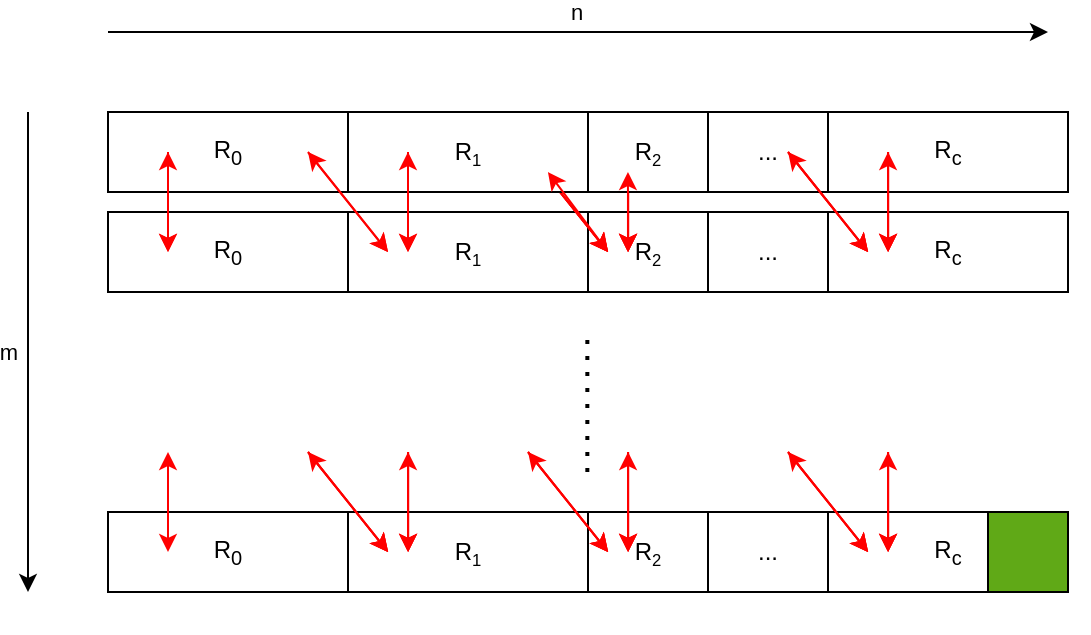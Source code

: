 <mxfile>
    <diagram id="UZxZqopQTgRb-7Qyk5cH" name="Page-1">
        <mxGraphModel dx="802" dy="560" grid="1" gridSize="10" guides="1" tooltips="1" connect="1" arrows="1" fold="1" page="1" pageScale="1" pageWidth="850" pageHeight="1100" background="#ffffff" math="0" shadow="0">
            <root>
                <mxCell id="0"/>
                <mxCell id="1" parent="0"/>
                <mxCell id="2" value="" style="group" parent="1" vertex="1" connectable="0">
                    <mxGeometry x="240" y="290" width="480" height="40" as="geometry"/>
                </mxCell>
                <mxCell id="3" value="R&lt;sub&gt;0&lt;/sub&gt;" style="rounded=0;whiteSpace=wrap;html=1;" parent="2" vertex="1">
                    <mxGeometry width="120" height="40" as="geometry"/>
                </mxCell>
                <mxCell id="4" value="R&lt;span style=&quot;font-size: 10px;&quot;&gt;&lt;sub&gt;1&lt;/sub&gt;&lt;/span&gt;" style="rounded=0;whiteSpace=wrap;html=1;" parent="2" vertex="1">
                    <mxGeometry x="120" width="120" height="40" as="geometry"/>
                </mxCell>
                <mxCell id="5" value="..." style="rounded=0;whiteSpace=wrap;html=1;" parent="2" vertex="1">
                    <mxGeometry x="300" width="60" height="40" as="geometry"/>
                </mxCell>
                <mxCell id="6" value="R&lt;sub&gt;c&lt;/sub&gt;" style="rounded=0;whiteSpace=wrap;html=1;" parent="2" vertex="1">
                    <mxGeometry x="360" width="120" height="40" as="geometry"/>
                </mxCell>
                <mxCell id="46" value="R&lt;span style=&quot;font-size: 10px;&quot;&gt;&lt;sub&gt;2&lt;/sub&gt;&lt;/span&gt;" style="rounded=0;whiteSpace=wrap;html=1;" parent="2" vertex="1">
                    <mxGeometry x="240" width="60" height="40" as="geometry"/>
                </mxCell>
                <mxCell id="55" value="" style="endArrow=classic;html=1;fillColor=#a20025;strokeColor=#FF0000;entryX=0.167;entryY=0.5;entryDx=0;entryDy=0;entryPerimeter=0;exitX=0.833;exitY=0.5;exitDx=0;exitDy=0;exitPerimeter=0;" parent="2" edge="1">
                    <mxGeometry width="50" height="50" relative="1" as="geometry">
                        <mxPoint x="210.0" y="-30" as="sourcePoint"/>
                        <mxPoint x="250.08" y="20" as="targetPoint"/>
                    </mxGeometry>
                </mxCell>
                <mxCell id="56" value="" style="endArrow=classic;html=1;fillColor=#a20025;strokeColor=#FF0000;entryX=0.25;entryY=0.5;entryDx=0;entryDy=0;entryPerimeter=0;exitX=0.25;exitY=0.5;exitDx=0;exitDy=0;exitPerimeter=0;" parent="2" edge="1">
                    <mxGeometry width="50" height="50" relative="1" as="geometry">
                        <mxPoint x="260.04" y="-30" as="sourcePoint"/>
                        <mxPoint x="260.04" y="20" as="targetPoint"/>
                        <Array as="points"/>
                    </mxGeometry>
                </mxCell>
                <mxCell id="57" value="" style="endArrow=classic;startArrow=classic;html=1;strokeColor=#FF0000;exitX=0.833;exitY=0.5;exitDx=0;exitDy=0;exitPerimeter=0;" parent="2" edge="1">
                    <mxGeometry width="50" height="50" relative="1" as="geometry">
                        <mxPoint x="210.0" y="-30" as="sourcePoint"/>
                        <mxPoint x="250.04" y="20" as="targetPoint"/>
                    </mxGeometry>
                </mxCell>
                <mxCell id="58" value="" style="endArrow=classic;startArrow=classic;html=1;strokeColor=#FF0000;exitX=0.25;exitY=0.5;exitDx=0;exitDy=0;exitPerimeter=0;entryX=0.25;entryY=0.5;entryDx=0;entryDy=0;entryPerimeter=0;" parent="2" edge="1">
                    <mxGeometry width="50" height="50" relative="1" as="geometry">
                        <mxPoint x="260.04" y="-30" as="sourcePoint"/>
                        <mxPoint x="260.04" y="20" as="targetPoint"/>
                    </mxGeometry>
                </mxCell>
                <mxCell id="76" value="" style="endArrow=classic;startArrow=classic;html=1;strokeColor=#FF0000;exitX=0.833;exitY=0.5;exitDx=0;exitDy=0;exitPerimeter=0;" parent="2" edge="1">
                    <mxGeometry width="50" height="50" relative="1" as="geometry">
                        <mxPoint x="210.0" y="-30" as="sourcePoint"/>
                        <mxPoint x="250.04" y="20" as="targetPoint"/>
                    </mxGeometry>
                </mxCell>
                <mxCell id="77" value="" style="endArrow=classic;startArrow=classic;html=1;strokeColor=#FF0000;exitX=0.25;exitY=0.5;exitDx=0;exitDy=0;exitPerimeter=0;entryX=0.25;entryY=0.5;entryDx=0;entryDy=0;entryPerimeter=0;" parent="2" edge="1">
                    <mxGeometry width="50" height="50" relative="1" as="geometry">
                        <mxPoint x="260.04" y="-30" as="sourcePoint"/>
                        <mxPoint x="260.04" y="20" as="targetPoint"/>
                    </mxGeometry>
                </mxCell>
                <mxCell id="18" value="" style="group" parent="1" vertex="1" connectable="0">
                    <mxGeometry x="240" y="240" width="480" height="40" as="geometry"/>
                </mxCell>
                <mxCell id="20" value="R&lt;span style=&quot;font-size: 10px;&quot;&gt;&lt;sub&gt;1&lt;/sub&gt;&lt;/span&gt;" style="rounded=0;whiteSpace=wrap;html=1;" parent="18" vertex="1">
                    <mxGeometry x="120" width="120" height="40" as="geometry"/>
                </mxCell>
                <mxCell id="47" value="R&lt;span style=&quot;font-size: 10px;&quot;&gt;&lt;sub&gt;2&lt;/sub&gt;&lt;/span&gt;" style="rounded=0;whiteSpace=wrap;html=1;" parent="18" vertex="1">
                    <mxGeometry x="240" width="60" height="40" as="geometry"/>
                </mxCell>
                <mxCell id="19" value="R&lt;sub&gt;0&lt;/sub&gt;" style="rounded=0;whiteSpace=wrap;html=1;" parent="18" vertex="1">
                    <mxGeometry width="120" height="40" as="geometry"/>
                </mxCell>
                <mxCell id="21" value="..." style="rounded=0;whiteSpace=wrap;html=1;" parent="18" vertex="1">
                    <mxGeometry x="300" width="60" height="40" as="geometry"/>
                </mxCell>
                <mxCell id="22" value="R&lt;sub&gt;c&lt;/sub&gt;" style="rounded=0;whiteSpace=wrap;html=1;" parent="18" vertex="1">
                    <mxGeometry x="360" width="120" height="40" as="geometry"/>
                </mxCell>
                <mxCell id="33" value="" style="endArrow=classic;html=1;fillColor=#a20025;strokeColor=#FF0000;entryX=0.167;entryY=0.5;entryDx=0;entryDy=0;entryPerimeter=0;exitX=0.833;exitY=0.5;exitDx=0;exitDy=0;exitPerimeter=0;" parent="18" edge="1">
                    <mxGeometry width="50" height="50" relative="1" as="geometry">
                        <mxPoint x="340" y="20" as="sourcePoint"/>
                        <mxPoint x="380.08" y="70" as="targetPoint"/>
                    </mxGeometry>
                </mxCell>
                <mxCell id="34" value="" style="endArrow=classic;html=1;fillColor=#a20025;strokeColor=#FF0000;entryX=0.25;entryY=0.5;entryDx=0;entryDy=0;entryPerimeter=0;exitX=0.25;exitY=0.5;exitDx=0;exitDy=0;exitPerimeter=0;" parent="18" edge="1">
                    <mxGeometry width="50" height="50" relative="1" as="geometry">
                        <mxPoint x="390.04" y="20" as="sourcePoint"/>
                        <mxPoint x="390.04" y="70" as="targetPoint"/>
                        <Array as="points"/>
                    </mxGeometry>
                </mxCell>
                <mxCell id="59" value="" style="endArrow=classic;html=1;fillColor=#a20025;strokeColor=#FF0000;entryX=0.167;entryY=0.5;entryDx=0;entryDy=0;entryPerimeter=0;exitX=0.833;exitY=0.5;exitDx=0;exitDy=0;exitPerimeter=0;" parent="18" edge="1">
                    <mxGeometry width="50" height="50" relative="1" as="geometry">
                        <mxPoint x="340" y="20" as="sourcePoint"/>
                        <mxPoint x="380.08" y="70" as="targetPoint"/>
                    </mxGeometry>
                </mxCell>
                <mxCell id="60" value="" style="endArrow=classic;html=1;fillColor=#a20025;strokeColor=#FF0000;entryX=0.25;entryY=0.5;entryDx=0;entryDy=0;entryPerimeter=0;exitX=0.25;exitY=0.5;exitDx=0;exitDy=0;exitPerimeter=0;" parent="18" edge="1">
                    <mxGeometry width="50" height="50" relative="1" as="geometry">
                        <mxPoint x="390.04" y="20" as="sourcePoint"/>
                        <mxPoint x="390.04" y="70" as="targetPoint"/>
                        <Array as="points"/>
                    </mxGeometry>
                </mxCell>
                <mxCell id="61" value="" style="endArrow=classic;startArrow=classic;html=1;strokeColor=#FF0000;exitX=0.833;exitY=0.5;exitDx=0;exitDy=0;exitPerimeter=0;" parent="18" edge="1">
                    <mxGeometry width="50" height="50" relative="1" as="geometry">
                        <mxPoint x="340" y="20" as="sourcePoint"/>
                        <mxPoint x="380.04" y="70" as="targetPoint"/>
                    </mxGeometry>
                </mxCell>
                <mxCell id="62" value="" style="endArrow=classic;startArrow=classic;html=1;strokeColor=#FF0000;exitX=0.25;exitY=0.5;exitDx=0;exitDy=0;exitPerimeter=0;entryX=0.25;entryY=0.5;entryDx=0;entryDy=0;entryPerimeter=0;" parent="18" edge="1">
                    <mxGeometry width="50" height="50" relative="1" as="geometry">
                        <mxPoint x="390.04" y="20" as="sourcePoint"/>
                        <mxPoint x="390.04" y="70" as="targetPoint"/>
                    </mxGeometry>
                </mxCell>
                <mxCell id="7" value="" style="group" parent="1" vertex="1" connectable="0">
                    <mxGeometry x="240" y="440" width="490" height="60" as="geometry"/>
                </mxCell>
                <mxCell id="8" value="R&lt;sub&gt;0&lt;/sub&gt;" style="rounded=0;whiteSpace=wrap;html=1;" parent="7" vertex="1">
                    <mxGeometry width="120" height="40" as="geometry"/>
                </mxCell>
                <mxCell id="9" value="R&lt;span style=&quot;font-size: 10px;&quot;&gt;&lt;sub&gt;1&lt;/sub&gt;&lt;/span&gt;" style="rounded=0;whiteSpace=wrap;html=1;" parent="7" vertex="1">
                    <mxGeometry x="120" width="120" height="40" as="geometry"/>
                </mxCell>
                <mxCell id="10" value="..." style="rounded=0;whiteSpace=wrap;html=1;" parent="7" vertex="1">
                    <mxGeometry x="300" width="60" height="40" as="geometry"/>
                </mxCell>
                <mxCell id="11" value="" style="rounded=0;whiteSpace=wrap;html=1;fillColor=#60a917;fontColor=#ffffff;strokeColor=#2D7600;" parent="7" vertex="1">
                    <mxGeometry x="450" width="30" height="40" as="geometry"/>
                </mxCell>
                <mxCell id="12" value="R&lt;sub&gt;c&lt;/sub&gt;" style="rounded=0;whiteSpace=wrap;html=1;" parent="7" vertex="1">
                    <mxGeometry x="360" width="120" height="40" as="geometry"/>
                </mxCell>
                <mxCell id="13" value="" style="rounded=0;whiteSpace=wrap;html=1;fillColor=#60a917;fontColor=#ffffff;strokeColor=#000000;" parent="7" vertex="1">
                    <mxGeometry x="440" width="40" height="40" as="geometry"/>
                </mxCell>
                <mxCell id="35" value="" style="endArrow=classic;html=1;fillColor=#a20025;strokeColor=#FF0000;entryX=0.167;entryY=0.5;entryDx=0;entryDy=0;entryPerimeter=0;exitX=0.833;exitY=0.5;exitDx=0;exitDy=0;exitPerimeter=0;" parent="7" edge="1">
                    <mxGeometry width="50" height="50" relative="1" as="geometry">
                        <mxPoint x="100.0" y="-30" as="sourcePoint"/>
                        <mxPoint x="140.08" y="20" as="targetPoint"/>
                    </mxGeometry>
                </mxCell>
                <mxCell id="36" value="" style="endArrow=classic;html=1;fillColor=#a20025;strokeColor=#FF0000;entryX=0.25;entryY=0.5;entryDx=0;entryDy=0;entryPerimeter=0;exitX=0.25;exitY=0.5;exitDx=0;exitDy=0;exitPerimeter=0;" parent="7" edge="1">
                    <mxGeometry width="50" height="50" relative="1" as="geometry">
                        <mxPoint x="150.04" y="-30" as="sourcePoint"/>
                        <mxPoint x="150.04" y="20" as="targetPoint"/>
                        <Array as="points"/>
                    </mxGeometry>
                </mxCell>
                <mxCell id="37" value="" style="endArrow=classic;html=1;fillColor=#a20025;strokeColor=#FF0000;entryX=0.167;entryY=0.5;entryDx=0;entryDy=0;entryPerimeter=0;exitX=0.833;exitY=0.5;exitDx=0;exitDy=0;exitPerimeter=0;" parent="7" edge="1">
                    <mxGeometry width="50" height="50" relative="1" as="geometry">
                        <mxPoint x="340" y="-30" as="sourcePoint"/>
                        <mxPoint x="380.08" y="20" as="targetPoint"/>
                    </mxGeometry>
                </mxCell>
                <mxCell id="38" value="" style="endArrow=classic;html=1;fillColor=#a20025;strokeColor=#FF0000;entryX=0.25;entryY=0.5;entryDx=0;entryDy=0;entryPerimeter=0;exitX=0.25;exitY=0.5;exitDx=0;exitDy=0;exitPerimeter=0;" parent="7" edge="1">
                    <mxGeometry width="50" height="50" relative="1" as="geometry">
                        <mxPoint x="390.04" y="-30" as="sourcePoint"/>
                        <mxPoint x="390.04" y="20" as="targetPoint"/>
                        <Array as="points"/>
                    </mxGeometry>
                </mxCell>
                <mxCell id="48" value="R&lt;span style=&quot;font-size: 10px;&quot;&gt;&lt;sub&gt;2&lt;/sub&gt;&lt;/span&gt;" style="rounded=0;whiteSpace=wrap;html=1;" parent="7" vertex="1">
                    <mxGeometry x="240" width="60" height="40" as="geometry"/>
                </mxCell>
                <mxCell id="63" value="" style="endArrow=classic;html=1;fillColor=#a20025;strokeColor=#FF0000;entryX=0.167;entryY=0.5;entryDx=0;entryDy=0;entryPerimeter=0;exitX=0.833;exitY=0.5;exitDx=0;exitDy=0;exitPerimeter=0;" parent="7" edge="1">
                    <mxGeometry width="50" height="50" relative="1" as="geometry">
                        <mxPoint x="210.0" y="-30" as="sourcePoint"/>
                        <mxPoint x="250.08" y="20" as="targetPoint"/>
                    </mxGeometry>
                </mxCell>
                <mxCell id="64" value="" style="endArrow=classic;html=1;fillColor=#a20025;strokeColor=#FF0000;entryX=0.25;entryY=0.5;entryDx=0;entryDy=0;entryPerimeter=0;exitX=0.25;exitY=0.5;exitDx=0;exitDy=0;exitPerimeter=0;" parent="7" edge="1">
                    <mxGeometry width="50" height="50" relative="1" as="geometry">
                        <mxPoint x="260.04" y="-30" as="sourcePoint"/>
                        <mxPoint x="260.04" y="20" as="targetPoint"/>
                        <Array as="points"/>
                    </mxGeometry>
                </mxCell>
                <mxCell id="65" value="" style="endArrow=classic;startArrow=classic;html=1;strokeColor=#FF0000;exitX=0.833;exitY=0.5;exitDx=0;exitDy=0;exitPerimeter=0;" parent="7" edge="1">
                    <mxGeometry width="50" height="50" relative="1" as="geometry">
                        <mxPoint x="210.0" y="-30" as="sourcePoint"/>
                        <mxPoint x="250.04" y="20" as="targetPoint"/>
                    </mxGeometry>
                </mxCell>
                <mxCell id="66" value="" style="endArrow=classic;startArrow=classic;html=1;strokeColor=#FF0000;exitX=0.25;exitY=0.5;exitDx=0;exitDy=0;exitPerimeter=0;entryX=0.25;entryY=0.5;entryDx=0;entryDy=0;entryPerimeter=0;" parent="7" edge="1">
                    <mxGeometry width="50" height="50" relative="1" as="geometry">
                        <mxPoint x="260.04" y="-30" as="sourcePoint"/>
                        <mxPoint x="260.04" y="20" as="targetPoint"/>
                    </mxGeometry>
                </mxCell>
                <mxCell id="67" value="" style="endArrow=classic;html=1;fillColor=#a20025;strokeColor=#FF0000;entryX=0.167;entryY=0.5;entryDx=0;entryDy=0;entryPerimeter=0;exitX=0.833;exitY=0.5;exitDx=0;exitDy=0;exitPerimeter=0;" parent="7" edge="1">
                    <mxGeometry width="50" height="50" relative="1" as="geometry">
                        <mxPoint x="340" y="-30" as="sourcePoint"/>
                        <mxPoint x="380.08" y="20" as="targetPoint"/>
                    </mxGeometry>
                </mxCell>
                <mxCell id="68" value="" style="endArrow=classic;html=1;fillColor=#a20025;strokeColor=#FF0000;entryX=0.25;entryY=0.5;entryDx=0;entryDy=0;entryPerimeter=0;exitX=0.25;exitY=0.5;exitDx=0;exitDy=0;exitPerimeter=0;" parent="7" edge="1">
                    <mxGeometry width="50" height="50" relative="1" as="geometry">
                        <mxPoint x="390.04" y="-30" as="sourcePoint"/>
                        <mxPoint x="390.04" y="20" as="targetPoint"/>
                        <Array as="points"/>
                    </mxGeometry>
                </mxCell>
                <mxCell id="69" value="" style="endArrow=classic;startArrow=classic;html=1;strokeColor=#FF0000;exitX=0.833;exitY=0.5;exitDx=0;exitDy=0;exitPerimeter=0;" parent="7" edge="1">
                    <mxGeometry width="50" height="50" relative="1" as="geometry">
                        <mxPoint x="340" y="-30" as="sourcePoint"/>
                        <mxPoint x="380.04" y="20" as="targetPoint"/>
                    </mxGeometry>
                </mxCell>
                <mxCell id="70" value="" style="endArrow=classic;startArrow=classic;html=1;strokeColor=#FF0000;exitX=0.25;exitY=0.5;exitDx=0;exitDy=0;exitPerimeter=0;entryX=0.25;entryY=0.5;entryDx=0;entryDy=0;entryPerimeter=0;" parent="7" edge="1">
                    <mxGeometry width="50" height="50" relative="1" as="geometry">
                        <mxPoint x="390.04" y="-30" as="sourcePoint"/>
                        <mxPoint x="390.04" y="20" as="targetPoint"/>
                    </mxGeometry>
                </mxCell>
                <mxCell id="71" value="" style="endArrow=classic;html=1;fillColor=#a20025;strokeColor=#FF0000;entryX=0.167;entryY=0.5;entryDx=0;entryDy=0;entryPerimeter=0;exitX=0.833;exitY=0.5;exitDx=0;exitDy=0;exitPerimeter=0;" parent="7" edge="1">
                    <mxGeometry width="50" height="50" relative="1" as="geometry">
                        <mxPoint x="100.0" y="-30" as="sourcePoint"/>
                        <mxPoint x="140.08" y="20" as="targetPoint"/>
                    </mxGeometry>
                </mxCell>
                <mxCell id="72" value="" style="endArrow=classic;html=1;fillColor=#a20025;strokeColor=#FF0000;entryX=0.25;entryY=0.5;entryDx=0;entryDy=0;entryPerimeter=0;exitX=0.25;exitY=0.5;exitDx=0;exitDy=0;exitPerimeter=0;" parent="7" edge="1">
                    <mxGeometry width="50" height="50" relative="1" as="geometry">
                        <mxPoint x="150.04" y="-30" as="sourcePoint"/>
                        <mxPoint x="150.04" y="20" as="targetPoint"/>
                        <Array as="points"/>
                    </mxGeometry>
                </mxCell>
                <mxCell id="73" value="" style="endArrow=classic;startArrow=classic;html=1;strokeColor=#FF0000;exitX=0.833;exitY=0.5;exitDx=0;exitDy=0;exitPerimeter=0;" parent="7" edge="1">
                    <mxGeometry width="50" height="50" relative="1" as="geometry">
                        <mxPoint x="100.0" y="-30" as="sourcePoint"/>
                        <mxPoint x="140.04" y="20" as="targetPoint"/>
                    </mxGeometry>
                </mxCell>
                <mxCell id="74" value="" style="endArrow=classic;startArrow=classic;html=1;strokeColor=#FF0000;exitX=0.25;exitY=0.5;exitDx=0;exitDy=0;exitPerimeter=0;entryX=0.25;entryY=0.5;entryDx=0;entryDy=0;entryPerimeter=0;" parent="7" edge="1">
                    <mxGeometry width="50" height="50" relative="1" as="geometry">
                        <mxPoint x="150.04" y="-30" as="sourcePoint"/>
                        <mxPoint x="150.04" y="20" as="targetPoint"/>
                    </mxGeometry>
                </mxCell>
                <mxCell id="80" value="" style="endArrow=classic;startArrow=classic;html=1;strokeColor=#FF0000;exitX=0.25;exitY=0.5;exitDx=0;exitDy=0;exitPerimeter=0;entryX=0.25;entryY=0.5;entryDx=0;entryDy=0;entryPerimeter=0;" edge="1" parent="7">
                    <mxGeometry width="50" height="50" relative="1" as="geometry">
                        <mxPoint x="30" y="-30" as="sourcePoint"/>
                        <mxPoint x="30" y="20" as="targetPoint"/>
                    </mxGeometry>
                </mxCell>
                <mxCell id="14" value="" style="endArrow=classic;html=1;" parent="1" edge="1">
                    <mxGeometry width="50" height="50" relative="1" as="geometry">
                        <mxPoint x="200" y="240" as="sourcePoint"/>
                        <mxPoint x="200" y="480" as="targetPoint"/>
                    </mxGeometry>
                </mxCell>
                <mxCell id="15" value="m" style="edgeLabel;html=1;align=center;verticalAlign=middle;resizable=0;points=[];" parent="14" vertex="1" connectable="0">
                    <mxGeometry x="0.175" y="-2" relative="1" as="geometry">
                        <mxPoint x="-8" y="-21" as="offset"/>
                    </mxGeometry>
                </mxCell>
                <mxCell id="16" value="" style="endArrow=classic;html=1;" parent="1" edge="1">
                    <mxGeometry width="50" height="50" relative="1" as="geometry">
                        <mxPoint x="240" y="200" as="sourcePoint"/>
                        <mxPoint x="710" y="200" as="targetPoint"/>
                    </mxGeometry>
                </mxCell>
                <mxCell id="17" value="n" style="edgeLabel;html=1;align=center;verticalAlign=middle;resizable=0;points=[];" parent="16" vertex="1" connectable="0">
                    <mxGeometry x="-0.005" relative="1" as="geometry">
                        <mxPoint y="-10" as="offset"/>
                    </mxGeometry>
                </mxCell>
                <mxCell id="26" value="" style="endArrow=none;dashed=1;html=1;dashPattern=1 3;strokeWidth=2;" parent="1" edge="1">
                    <mxGeometry width="50" height="50" relative="1" as="geometry">
                        <mxPoint x="479.67" y="420" as="sourcePoint"/>
                        <mxPoint x="479.67" y="350" as="targetPoint"/>
                    </mxGeometry>
                </mxCell>
                <mxCell id="27" value="" style="endArrow=classic;html=1;fillColor=#a20025;strokeColor=#FF0000;entryX=0.167;entryY=0.5;entryDx=0;entryDy=0;entryPerimeter=0;exitX=0.833;exitY=0.5;exitDx=0;exitDy=0;exitPerimeter=0;" parent="1" source="19" target="4" edge="1">
                    <mxGeometry width="50" height="50" relative="1" as="geometry">
                        <mxPoint x="330" y="370" as="sourcePoint"/>
                        <mxPoint x="410" y="260" as="targetPoint"/>
                    </mxGeometry>
                </mxCell>
                <mxCell id="28" value="" style="endArrow=classic;html=1;fillColor=#a20025;strokeColor=#FF0000;entryX=0.25;entryY=0.5;entryDx=0;entryDy=0;entryPerimeter=0;exitX=0.25;exitY=0.5;exitDx=0;exitDy=0;exitPerimeter=0;" parent="1" source="20" target="4" edge="1">
                    <mxGeometry width="50" height="50" relative="1" as="geometry">
                        <mxPoint x="360" y="220" as="sourcePoint"/>
                        <mxPoint x="490" y="260" as="targetPoint"/>
                        <Array as="points"/>
                    </mxGeometry>
                </mxCell>
                <mxCell id="25" value="" style="endArrow=classic;html=1;fillColor=#a20025;strokeColor=#FF0000;entryX=0.25;entryY=0.5;entryDx=0;entryDy=0;entryPerimeter=0;exitX=0.25;exitY=0.5;exitDx=0;exitDy=0;exitPerimeter=0;" parent="1" source="19" target="3" edge="1">
                    <mxGeometry width="50" height="50" relative="1" as="geometry">
                        <mxPoint x="280.04" y="310" as="sourcePoint"/>
                        <mxPoint x="280.04" y="260" as="targetPoint"/>
                        <Array as="points"/>
                    </mxGeometry>
                </mxCell>
                <mxCell id="51" value="" style="endArrow=classic;html=1;fillColor=#a20025;strokeColor=#FF0000;entryX=0.167;entryY=0.5;entryDx=0;entryDy=0;entryPerimeter=0;exitX=0.833;exitY=0.5;exitDx=0;exitDy=0;exitPerimeter=0;" parent="1" edge="1">
                    <mxGeometry width="50" height="50" relative="1" as="geometry">
                        <mxPoint x="450" y="410" as="sourcePoint"/>
                        <mxPoint x="490.08" y="460" as="targetPoint"/>
                    </mxGeometry>
                </mxCell>
                <mxCell id="52" value="" style="endArrow=classic;html=1;fillColor=#a20025;strokeColor=#FF0000;entryX=0.25;entryY=0.5;entryDx=0;entryDy=0;entryPerimeter=0;exitX=0.25;exitY=0.5;exitDx=0;exitDy=0;exitPerimeter=0;" parent="1" edge="1">
                    <mxGeometry width="50" height="50" relative="1" as="geometry">
                        <mxPoint x="500.04" y="410" as="sourcePoint"/>
                        <mxPoint x="500.04" y="460" as="targetPoint"/>
                        <Array as="points"/>
                    </mxGeometry>
                </mxCell>
                <mxCell id="53" value="" style="endArrow=classic;startArrow=classic;html=1;strokeColor=#FF0000;exitX=0.833;exitY=0.5;exitDx=0;exitDy=0;exitPerimeter=0;" parent="1" source="19" edge="1">
                    <mxGeometry width="50" height="50" relative="1" as="geometry">
                        <mxPoint x="320" y="390" as="sourcePoint"/>
                        <mxPoint x="380" y="310" as="targetPoint"/>
                    </mxGeometry>
                </mxCell>
                <mxCell id="54" value="" style="endArrow=classic;startArrow=classic;html=1;strokeColor=#FF0000;exitX=0.25;exitY=0.5;exitDx=0;exitDy=0;exitPerimeter=0;entryX=0.25;entryY=0.5;entryDx=0;entryDy=0;entryPerimeter=0;" parent="1" source="20" target="4" edge="1">
                    <mxGeometry width="50" height="50" relative="1" as="geometry">
                        <mxPoint x="349.96" y="270" as="sourcePoint"/>
                        <mxPoint x="390" y="320" as="targetPoint"/>
                    </mxGeometry>
                </mxCell>
                <mxCell id="75" value="" style="endArrow=classic;startArrow=classic;html=1;strokeColor=#FF0000;exitX=0.25;exitY=0.5;exitDx=0;exitDy=0;exitPerimeter=0;entryX=0.25;entryY=0.5;entryDx=0;entryDy=0;entryPerimeter=0;" parent="1" edge="1">
                    <mxGeometry width="50" height="50" relative="1" as="geometry">
                        <mxPoint x="270" y="260" as="sourcePoint"/>
                        <mxPoint x="270" y="310" as="targetPoint"/>
                    </mxGeometry>
                </mxCell>
                <mxCell id="78" value="" style="endArrow=classic;startArrow=classic;html=1;entryX=0.333;entryY=0.75;entryDx=0;entryDy=0;entryPerimeter=0;exitX=0.333;exitY=0.5;exitDx=0;exitDy=0;exitPerimeter=0;fillColor=#FF0000;strokeColor=#FF0000;" edge="1" parent="1" source="46" target="47">
                    <mxGeometry width="50" height="50" relative="1" as="geometry">
                        <mxPoint x="580" y="380" as="sourcePoint"/>
                        <mxPoint x="630" y="330" as="targetPoint"/>
                    </mxGeometry>
                </mxCell>
                <mxCell id="79" value="" style="endArrow=classic;startArrow=classic;html=1;entryX=0.833;entryY=0.75;entryDx=0;entryDy=0;entryPerimeter=0;exitX=0.167;exitY=0.5;exitDx=0;exitDy=0;exitPerimeter=0;fillColor=#FF0000;strokeColor=#FF0000;" edge="1" parent="1" source="46" target="20">
                    <mxGeometry width="50" height="50" relative="1" as="geometry">
                        <mxPoint x="509.98" y="320" as="sourcePoint"/>
                        <mxPoint x="509.98" y="280" as="targetPoint"/>
                    </mxGeometry>
                </mxCell>
            </root>
        </mxGraphModel>
    </diagram>
</mxfile>